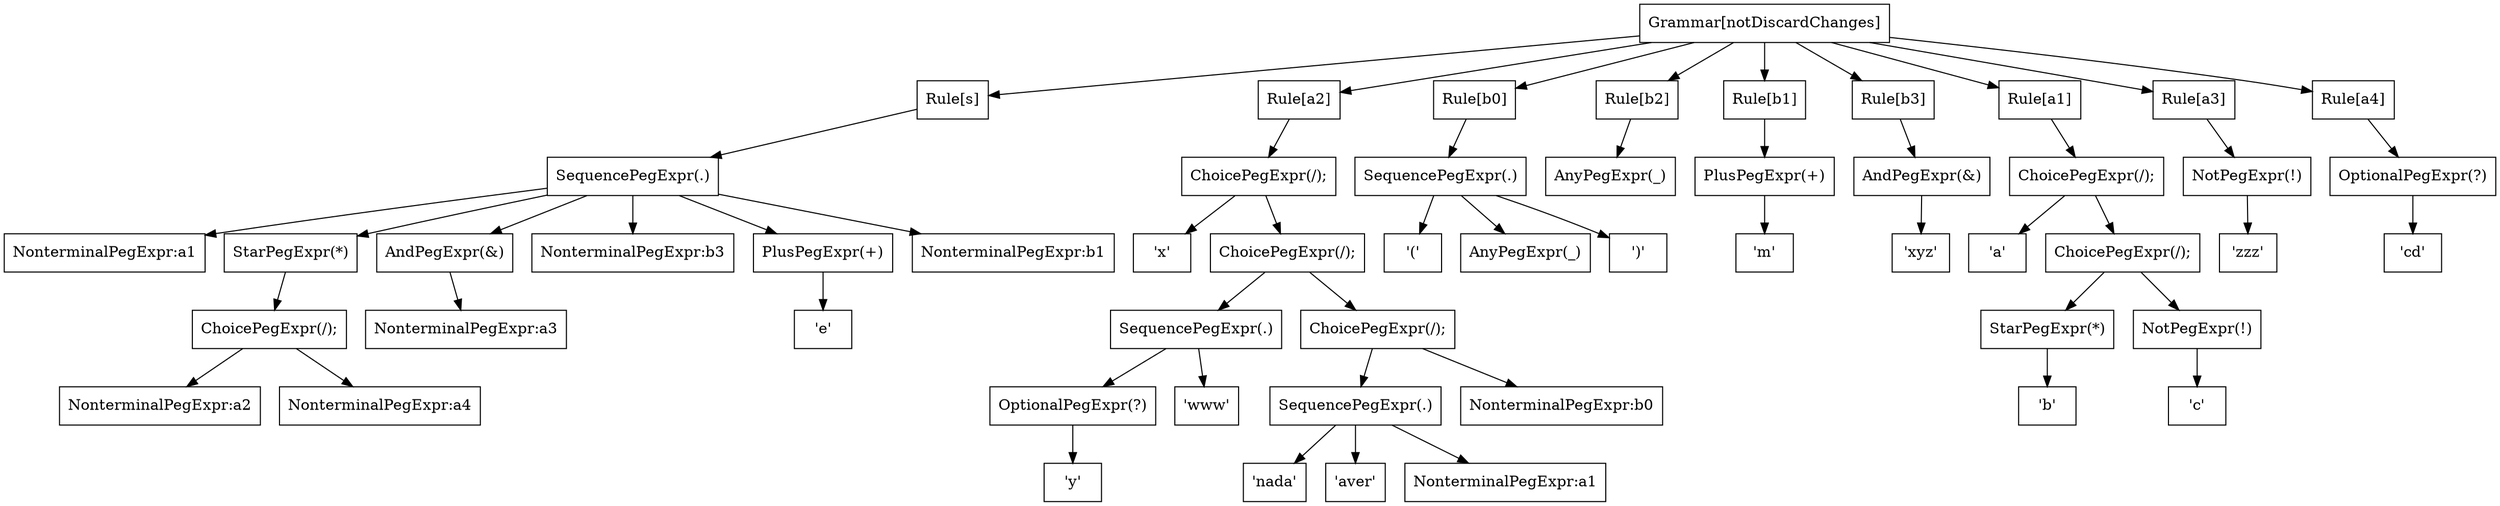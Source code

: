 Digraph notDiscardChanges {
  node [shape="box"];
  grammar [label = "Grammar[notDiscardChanges]"];

  sRule [label = "Rule[s]"];
  grammar -> sRule;
  SequencePeg0 [label = "SequencePegExpr(.)"];
  sRule -> SequencePeg0;
  NonterminalPeg1 [label = "NonterminalPegExpr:a1"];
  SequencePeg0 -> NonterminalPeg1;
  KleenePeg2 [label = "StarPegExpr(*)"];
  SequencePeg0 -> KleenePeg2;
  choicePeg3 [label = "ChoicePegExpr(/);"];
  KleenePeg2 -> choicePeg3;
  NonterminalPeg4 [label = "NonterminalPegExpr:a2"];
  choicePeg3 -> NonterminalPeg4;
  NonterminalPeg5 [label = "NonterminalPegExpr:a4"];
  choicePeg3 -> NonterminalPeg5;
  AndPeg6 [label = "AndPegExpr(&)"];
  SequencePeg0 -> AndPeg6;
  NonterminalPeg7 [label = "NonterminalPegExpr:a3"];
  AndPeg6 -> NonterminalPeg7;
  NonterminalPeg8 [label = "NonterminalPegExpr:b3"];
  SequencePeg0 -> NonterminalPeg8;
  PlusKleenePeg9 [label = "PlusPegExpr(+)"];
  SequencePeg0 -> PlusKleenePeg9;
  LiteralPeg10 [label = "'e'"];
  PlusKleenePeg9 -> LiteralPeg10;
  NonterminalPeg11 [label = "NonterminalPegExpr:b1"];
  SequencePeg0 -> NonterminalPeg11;
  a2Rule [label = "Rule[a2]"];
  grammar -> a2Rule;
  choicePeg12 [label = "ChoicePegExpr(/);"];
  a2Rule -> choicePeg12;
  LiteralPeg13 [label = "'x'"];
  choicePeg12 -> LiteralPeg13;
  choicePeg14 [label = "ChoicePegExpr(/);"];
  choicePeg12 -> choicePeg14;
  SequencePeg15 [label = "SequencePegExpr(.)"];
  choicePeg14 -> SequencePeg15;
  OptionalPeg16 [label = "OptionalPegExpr(?)"];
  SequencePeg15 -> OptionalPeg16;
  LiteralPeg17 [label = "'y'"];
  OptionalPeg16 -> LiteralPeg17;
  LiteralPeg18 [label = "'www'"];
  SequencePeg15 -> LiteralPeg18;
  choicePeg19 [label = "ChoicePegExpr(/);"];
  choicePeg14 -> choicePeg19;
  SequencePeg20 [label = "SequencePegExpr(.)"];
  choicePeg19 -> SequencePeg20;
  LiteralPeg21 [label = "'nada'"];
  SequencePeg20 -> LiteralPeg21;
  LiteralPeg22 [label = "'aver'"];
  SequencePeg20 -> LiteralPeg22;
  NonterminalPeg23 [label = "NonterminalPegExpr:a1"];
  SequencePeg20 -> NonterminalPeg23;
  NonterminalPeg24 [label = "NonterminalPegExpr:b0"];
  choicePeg19 -> NonterminalPeg24;
  b0Rule [label = "Rule[b0]"];
  grammar -> b0Rule;
  SequencePeg25 [label = "SequencePegExpr(.)"];
  b0Rule -> SequencePeg25;
  LiteralPeg26 [label = "'('"];
  SequencePeg25 -> LiteralPeg26;
  AnyPeg27 [label = "AnyPegExpr(_)"];
  SequencePeg25 -> AnyPeg27;
  LiteralPeg28 [label = "')'"];
  SequencePeg25 -> LiteralPeg28;
  b2Rule [label = "Rule[b2]"];
  grammar -> b2Rule;
  AnyPeg29 [label = "AnyPegExpr(_)"];
  b2Rule -> AnyPeg29;
  b1Rule [label = "Rule[b1]"];
  grammar -> b1Rule;
  PlusKleenePeg30 [label = "PlusPegExpr(+)"];
  b1Rule -> PlusKleenePeg30;
  LiteralPeg31 [label = "'m'"];
  PlusKleenePeg30 -> LiteralPeg31;
  b3Rule [label = "Rule[b3]"];
  grammar -> b3Rule;
  AndPeg32 [label = "AndPegExpr(&)"];
  b3Rule -> AndPeg32;
  LiteralPeg33 [label = "'xyz'"];
  AndPeg32 -> LiteralPeg33;
  a1Rule [label = "Rule[a1]"];
  grammar -> a1Rule;
  choicePeg34 [label = "ChoicePegExpr(/);"];
  a1Rule -> choicePeg34;
  LiteralPeg35 [label = "'a'"];
  choicePeg34 -> LiteralPeg35;
  choicePeg36 [label = "ChoicePegExpr(/);"];
  choicePeg34 -> choicePeg36;
  KleenePeg37 [label = "StarPegExpr(*)"];
  choicePeg36 -> KleenePeg37;
  LiteralPeg38 [label = "'b'"];
  KleenePeg37 -> LiteralPeg38;
  NotPeg39 [label = "NotPegExpr(!)"];
  choicePeg36 -> NotPeg39;
  LiteralPeg40 [label = "'c'"];
  NotPeg39 -> LiteralPeg40;
  a3Rule [label = "Rule[a3]"];
  grammar -> a3Rule;
  NotPeg41 [label = "NotPegExpr(!)"];
  a3Rule -> NotPeg41;
  LiteralPeg42 [label = "'zzz'"];
  NotPeg41 -> LiteralPeg42;
  a4Rule [label = "Rule[a4]"];
  grammar -> a4Rule;
  OptionalPeg43 [label = "OptionalPegExpr(?)"];
  a4Rule -> OptionalPeg43;
  LiteralPeg44 [label = "'cd'"];
  OptionalPeg43 -> LiteralPeg44;
}